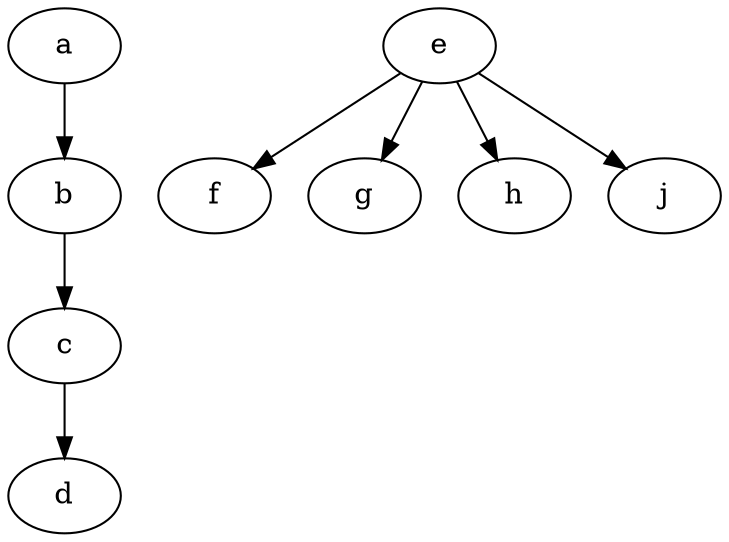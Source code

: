 digraph G {
  fontname = "Bitstream Vera Sans"
  fontsize = 8
  a -> b -> c -> d ;
  e -> f ;
  e -> g ;
  e -> h;
  e -> j; 
}
